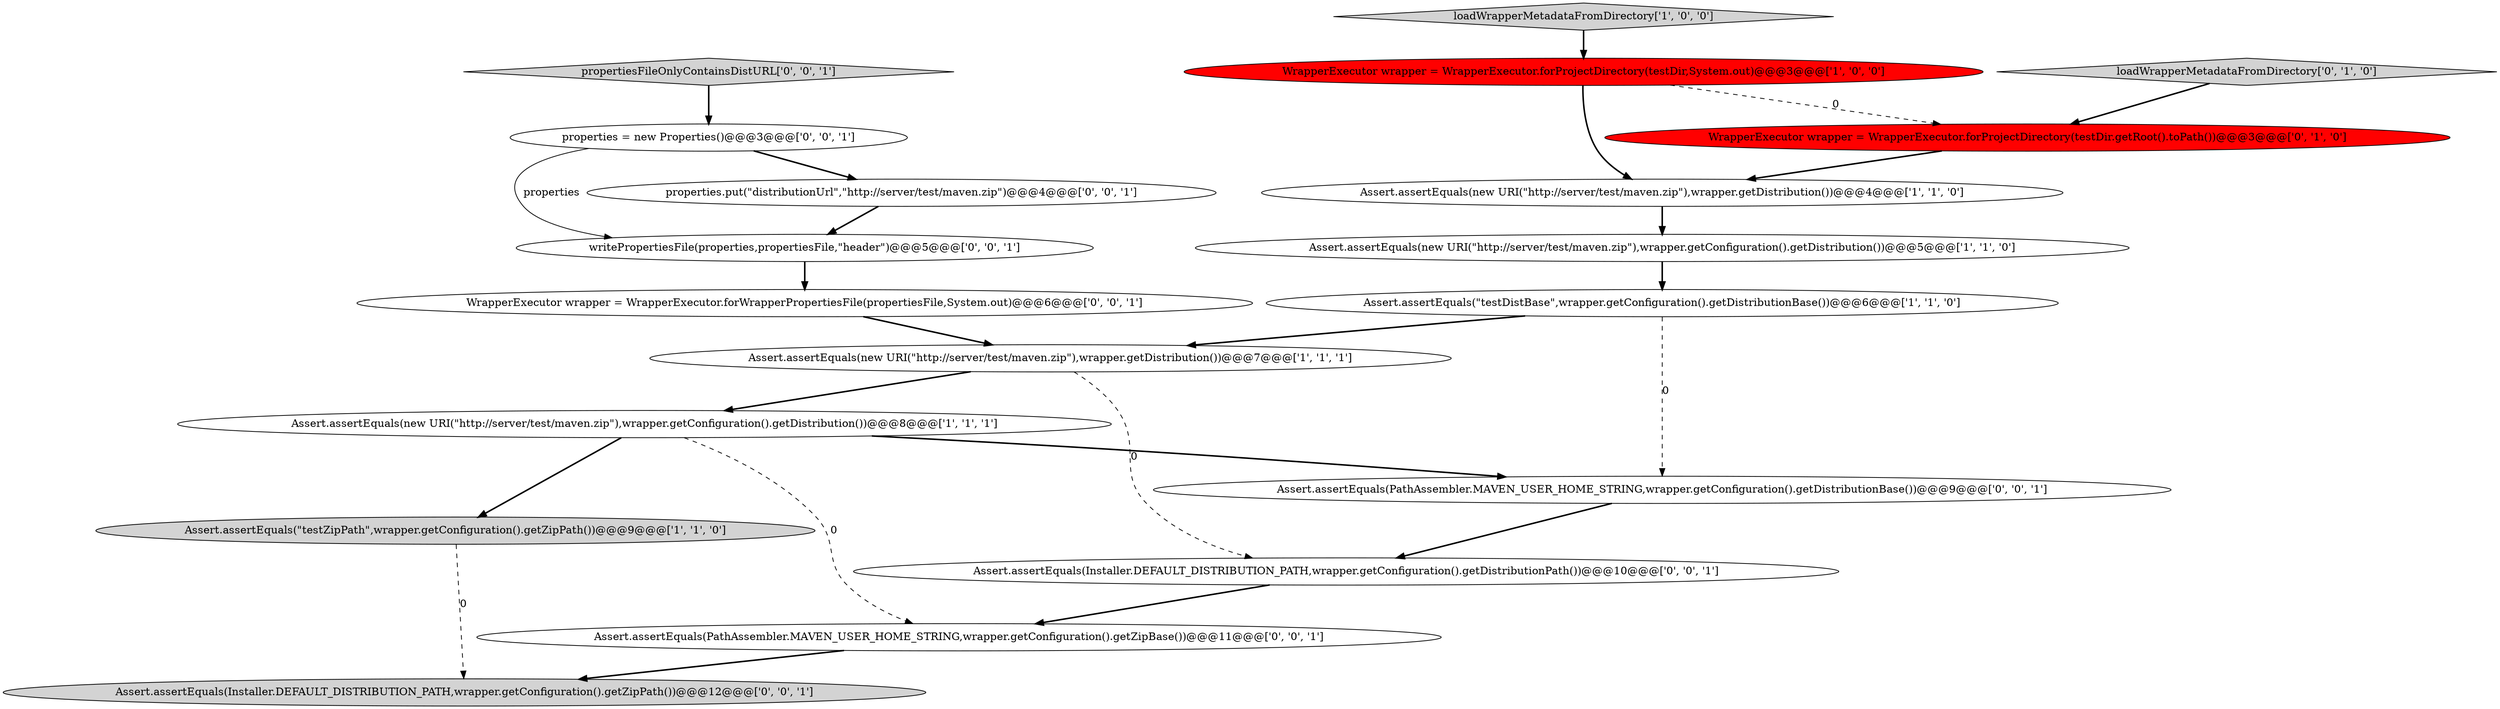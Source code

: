 digraph {
6 [style = filled, label = "loadWrapperMetadataFromDirectory['1', '0', '0']", fillcolor = lightgray, shape = diamond image = "AAA0AAABBB1BBB"];
15 [style = filled, label = "properties = new Properties()@@@3@@@['0', '0', '1']", fillcolor = white, shape = ellipse image = "AAA0AAABBB3BBB"];
12 [style = filled, label = "properties.put(\"distributionUrl\",\"http://server/test/maven.zip\")@@@4@@@['0', '0', '1']", fillcolor = white, shape = ellipse image = "AAA0AAABBB3BBB"];
10 [style = filled, label = "Assert.assertEquals(PathAssembler.MAVEN_USER_HOME_STRING,wrapper.getConfiguration().getZipBase())@@@11@@@['0', '0', '1']", fillcolor = white, shape = ellipse image = "AAA0AAABBB3BBB"];
16 [style = filled, label = "propertiesFileOnlyContainsDistURL['0', '0', '1']", fillcolor = lightgray, shape = diamond image = "AAA0AAABBB3BBB"];
7 [style = filled, label = "Assert.assertEquals(new URI(\"http://server/test/maven.zip\"),wrapper.getDistribution())@@@7@@@['1', '1', '1']", fillcolor = white, shape = ellipse image = "AAA0AAABBB1BBB"];
17 [style = filled, label = "Assert.assertEquals(Installer.DEFAULT_DISTRIBUTION_PATH,wrapper.getConfiguration().getZipPath())@@@12@@@['0', '0', '1']", fillcolor = lightgray, shape = ellipse image = "AAA0AAABBB3BBB"];
9 [style = filled, label = "loadWrapperMetadataFromDirectory['0', '1', '0']", fillcolor = lightgray, shape = diamond image = "AAA0AAABBB2BBB"];
0 [style = filled, label = "WrapperExecutor wrapper = WrapperExecutor.forProjectDirectory(testDir,System.out)@@@3@@@['1', '0', '0']", fillcolor = red, shape = ellipse image = "AAA1AAABBB1BBB"];
4 [style = filled, label = "Assert.assertEquals(\"testZipPath\",wrapper.getConfiguration().getZipPath())@@@9@@@['1', '1', '0']", fillcolor = lightgray, shape = ellipse image = "AAA0AAABBB1BBB"];
13 [style = filled, label = "writePropertiesFile(properties,propertiesFile,\"header\")@@@5@@@['0', '0', '1']", fillcolor = white, shape = ellipse image = "AAA0AAABBB3BBB"];
11 [style = filled, label = "WrapperExecutor wrapper = WrapperExecutor.forWrapperPropertiesFile(propertiesFile,System.out)@@@6@@@['0', '0', '1']", fillcolor = white, shape = ellipse image = "AAA0AAABBB3BBB"];
2 [style = filled, label = "Assert.assertEquals(new URI(\"http://server/test/maven.zip\"),wrapper.getConfiguration().getDistribution())@@@5@@@['1', '1', '0']", fillcolor = white, shape = ellipse image = "AAA0AAABBB1BBB"];
14 [style = filled, label = "Assert.assertEquals(Installer.DEFAULT_DISTRIBUTION_PATH,wrapper.getConfiguration().getDistributionPath())@@@10@@@['0', '0', '1']", fillcolor = white, shape = ellipse image = "AAA0AAABBB3BBB"];
3 [style = filled, label = "Assert.assertEquals(new URI(\"http://server/test/maven.zip\"),wrapper.getDistribution())@@@4@@@['1', '1', '0']", fillcolor = white, shape = ellipse image = "AAA0AAABBB1BBB"];
5 [style = filled, label = "Assert.assertEquals(new URI(\"http://server/test/maven.zip\"),wrapper.getConfiguration().getDistribution())@@@8@@@['1', '1', '1']", fillcolor = white, shape = ellipse image = "AAA0AAABBB1BBB"];
8 [style = filled, label = "WrapperExecutor wrapper = WrapperExecutor.forProjectDirectory(testDir.getRoot().toPath())@@@3@@@['0', '1', '0']", fillcolor = red, shape = ellipse image = "AAA1AAABBB2BBB"];
1 [style = filled, label = "Assert.assertEquals(\"testDistBase\",wrapper.getConfiguration().getDistributionBase())@@@6@@@['1', '1', '0']", fillcolor = white, shape = ellipse image = "AAA0AAABBB1BBB"];
18 [style = filled, label = "Assert.assertEquals(PathAssembler.MAVEN_USER_HOME_STRING,wrapper.getConfiguration().getDistributionBase())@@@9@@@['0', '0', '1']", fillcolor = white, shape = ellipse image = "AAA0AAABBB3BBB"];
0->3 [style = bold, label=""];
16->15 [style = bold, label=""];
4->17 [style = dashed, label="0"];
2->1 [style = bold, label=""];
7->14 [style = dashed, label="0"];
8->3 [style = bold, label=""];
14->10 [style = bold, label=""];
10->17 [style = bold, label=""];
6->0 [style = bold, label=""];
5->18 [style = bold, label=""];
1->18 [style = dashed, label="0"];
9->8 [style = bold, label=""];
1->7 [style = bold, label=""];
13->11 [style = bold, label=""];
12->13 [style = bold, label=""];
7->5 [style = bold, label=""];
3->2 [style = bold, label=""];
5->10 [style = dashed, label="0"];
5->4 [style = bold, label=""];
0->8 [style = dashed, label="0"];
15->12 [style = bold, label=""];
18->14 [style = bold, label=""];
11->7 [style = bold, label=""];
15->13 [style = solid, label="properties"];
}
